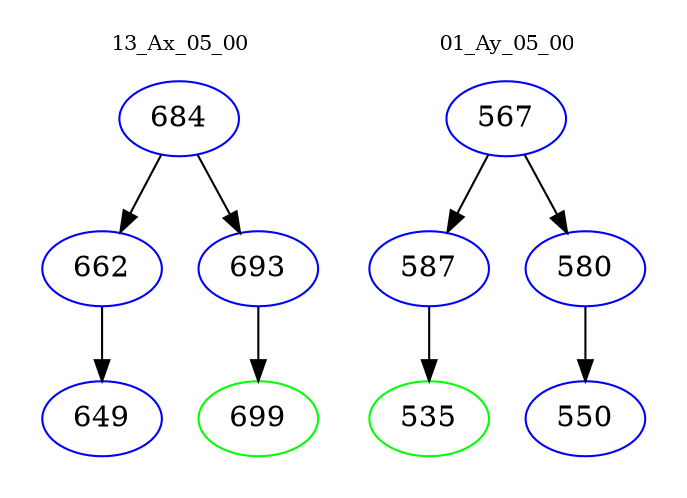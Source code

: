 digraph{
subgraph cluster_0 {
color = white
label = "13_Ax_05_00";
fontsize=10;
T0_684 [label="684", color="blue"]
T0_684 -> T0_662 [color="black"]
T0_662 [label="662", color="blue"]
T0_662 -> T0_649 [color="black"]
T0_649 [label="649", color="blue"]
T0_684 -> T0_693 [color="black"]
T0_693 [label="693", color="blue"]
T0_693 -> T0_699 [color="black"]
T0_699 [label="699", color="green"]
}
subgraph cluster_1 {
color = white
label = "01_Ay_05_00";
fontsize=10;
T1_567 [label="567", color="blue"]
T1_567 -> T1_587 [color="black"]
T1_587 [label="587", color="blue"]
T1_587 -> T1_535 [color="black"]
T1_535 [label="535", color="green"]
T1_567 -> T1_580 [color="black"]
T1_580 [label="580", color="blue"]
T1_580 -> T1_550 [color="black"]
T1_550 [label="550", color="blue"]
}
}
